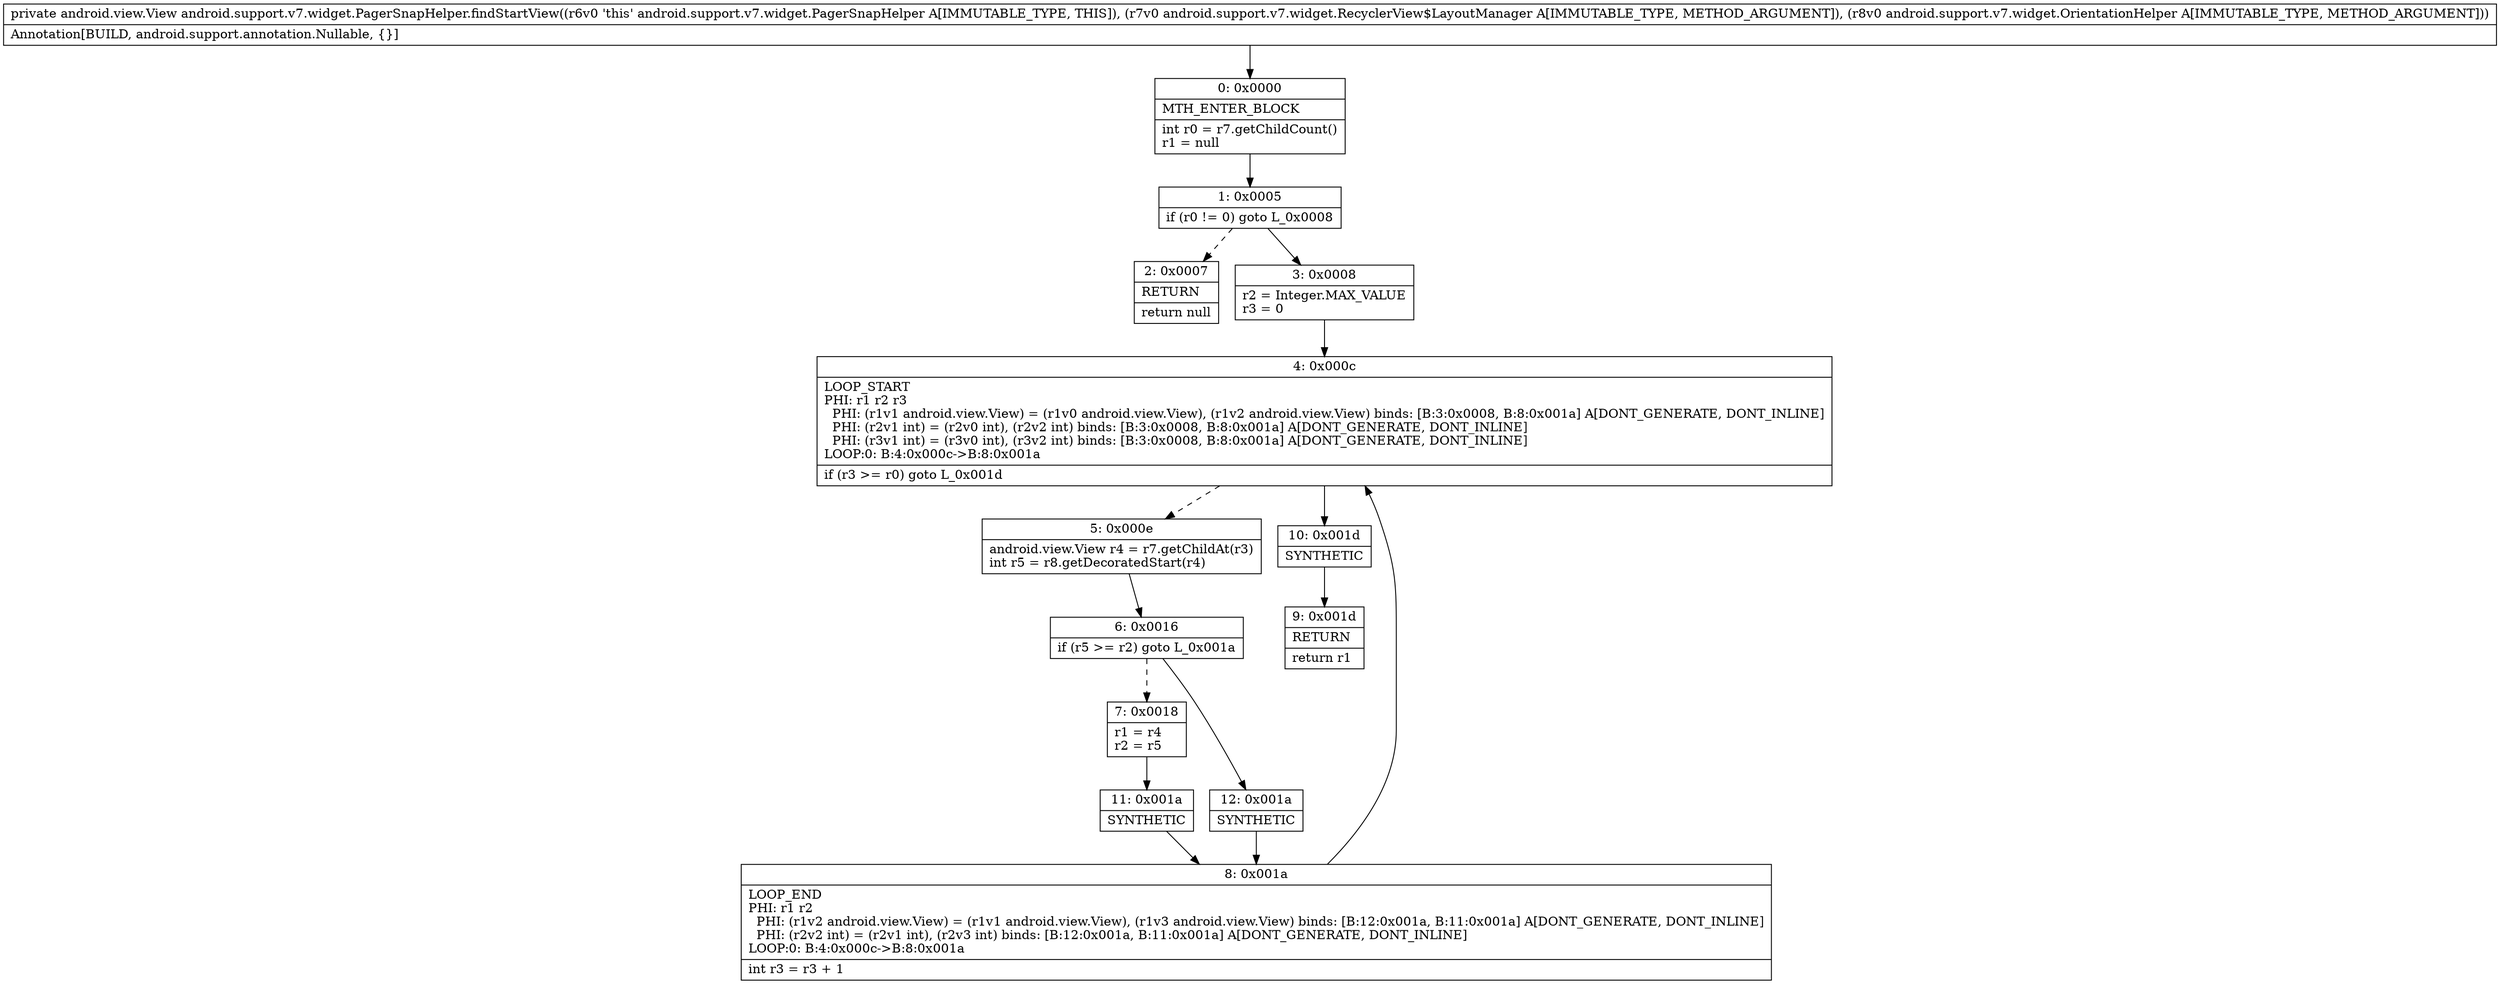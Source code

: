 digraph "CFG forandroid.support.v7.widget.PagerSnapHelper.findStartView(Landroid\/support\/v7\/widget\/RecyclerView$LayoutManager;Landroid\/support\/v7\/widget\/OrientationHelper;)Landroid\/view\/View;" {
Node_0 [shape=record,label="{0\:\ 0x0000|MTH_ENTER_BLOCK\l|int r0 = r7.getChildCount()\lr1 = null\l}"];
Node_1 [shape=record,label="{1\:\ 0x0005|if (r0 != 0) goto L_0x0008\l}"];
Node_2 [shape=record,label="{2\:\ 0x0007|RETURN\l|return null\l}"];
Node_3 [shape=record,label="{3\:\ 0x0008|r2 = Integer.MAX_VALUE\lr3 = 0\l}"];
Node_4 [shape=record,label="{4\:\ 0x000c|LOOP_START\lPHI: r1 r2 r3 \l  PHI: (r1v1 android.view.View) = (r1v0 android.view.View), (r1v2 android.view.View) binds: [B:3:0x0008, B:8:0x001a] A[DONT_GENERATE, DONT_INLINE]\l  PHI: (r2v1 int) = (r2v0 int), (r2v2 int) binds: [B:3:0x0008, B:8:0x001a] A[DONT_GENERATE, DONT_INLINE]\l  PHI: (r3v1 int) = (r3v0 int), (r3v2 int) binds: [B:3:0x0008, B:8:0x001a] A[DONT_GENERATE, DONT_INLINE]\lLOOP:0: B:4:0x000c\-\>B:8:0x001a\l|if (r3 \>= r0) goto L_0x001d\l}"];
Node_5 [shape=record,label="{5\:\ 0x000e|android.view.View r4 = r7.getChildAt(r3)\lint r5 = r8.getDecoratedStart(r4)\l}"];
Node_6 [shape=record,label="{6\:\ 0x0016|if (r5 \>= r2) goto L_0x001a\l}"];
Node_7 [shape=record,label="{7\:\ 0x0018|r1 = r4\lr2 = r5\l}"];
Node_8 [shape=record,label="{8\:\ 0x001a|LOOP_END\lPHI: r1 r2 \l  PHI: (r1v2 android.view.View) = (r1v1 android.view.View), (r1v3 android.view.View) binds: [B:12:0x001a, B:11:0x001a] A[DONT_GENERATE, DONT_INLINE]\l  PHI: (r2v2 int) = (r2v1 int), (r2v3 int) binds: [B:12:0x001a, B:11:0x001a] A[DONT_GENERATE, DONT_INLINE]\lLOOP:0: B:4:0x000c\-\>B:8:0x001a\l|int r3 = r3 + 1\l}"];
Node_9 [shape=record,label="{9\:\ 0x001d|RETURN\l|return r1\l}"];
Node_10 [shape=record,label="{10\:\ 0x001d|SYNTHETIC\l}"];
Node_11 [shape=record,label="{11\:\ 0x001a|SYNTHETIC\l}"];
Node_12 [shape=record,label="{12\:\ 0x001a|SYNTHETIC\l}"];
MethodNode[shape=record,label="{private android.view.View android.support.v7.widget.PagerSnapHelper.findStartView((r6v0 'this' android.support.v7.widget.PagerSnapHelper A[IMMUTABLE_TYPE, THIS]), (r7v0 android.support.v7.widget.RecyclerView$LayoutManager A[IMMUTABLE_TYPE, METHOD_ARGUMENT]), (r8v0 android.support.v7.widget.OrientationHelper A[IMMUTABLE_TYPE, METHOD_ARGUMENT]))  | Annotation[BUILD, android.support.annotation.Nullable, \{\}]\l}"];
MethodNode -> Node_0;
Node_0 -> Node_1;
Node_1 -> Node_2[style=dashed];
Node_1 -> Node_3;
Node_3 -> Node_4;
Node_4 -> Node_5[style=dashed];
Node_4 -> Node_10;
Node_5 -> Node_6;
Node_6 -> Node_7[style=dashed];
Node_6 -> Node_12;
Node_7 -> Node_11;
Node_8 -> Node_4;
Node_10 -> Node_9;
Node_11 -> Node_8;
Node_12 -> Node_8;
}

